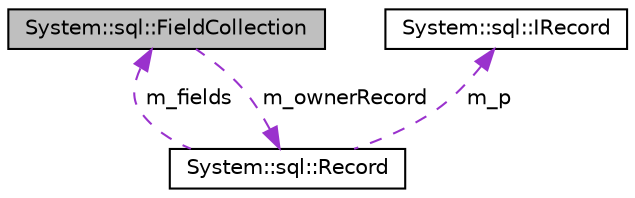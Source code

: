 digraph G
{
  edge [fontname="Helvetica",fontsize="10",labelfontname="Helvetica",labelfontsize="10"];
  node [fontname="Helvetica",fontsize="10",shape=record];
  Node1 [label="System::sql::FieldCollection",height=0.2,width=0.4,color="black", fillcolor="grey75", style="filled" fontcolor="black"];
  Node2 -> Node1 [dir="back",color="darkorchid3",fontsize="10",style="dashed",label=" m_ownerRecord" ,fontname="Helvetica"];
  Node2 [label="System::sql::Record",height=0.2,width=0.4,color="black", fillcolor="white", style="filled",URL="$class_system_1_1sql_1_1_record.html"];
  Node3 -> Node2 [dir="back",color="darkorchid3",fontsize="10",style="dashed",label=" m_p" ,fontname="Helvetica"];
  Node3 [label="System::sql::IRecord",height=0.2,width=0.4,color="black", fillcolor="white", style="filled",URL="$class_system_1_1sql_1_1_i_record.html"];
  Node1 -> Node2 [dir="back",color="darkorchid3",fontsize="10",style="dashed",label=" m_fields" ,fontname="Helvetica"];
}
